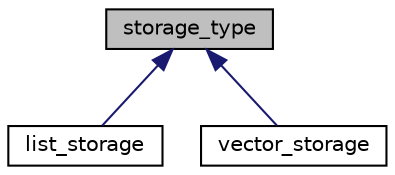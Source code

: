 digraph "storage_type"
{
 // LATEX_PDF_SIZE
  edge [fontname="Helvetica",fontsize="10",labelfontname="Helvetica",labelfontsize="10"];
  node [fontname="Helvetica",fontsize="10",shape=record];
  Node1 [label="storage_type",height=0.2,width=0.4,color="black", fillcolor="grey75", style="filled", fontcolor="black",tooltip="The storage_type class is an abstract base class that provides a generic storage mechanism for storin..."];
  Node1 -> Node2 [dir="back",color="midnightblue",fontsize="10",style="solid",fontname="Helvetica"];
  Node2 [label="list_storage",height=0.2,width=0.4,color="black", fillcolor="white", style="filled",URL="$classlist__storage.html",tooltip="This class provides a way to store doubles by inheriting from storage_type."];
  Node1 -> Node3 [dir="back",color="midnightblue",fontsize="10",style="solid",fontname="Helvetica"];
  Node3 [label="vector_storage",height=0.2,width=0.4,color="black", fillcolor="white", style="filled",URL="$classvector__storage.html",tooltip="This class provides a way to store doubles by inheriting from storage_type."];
}
